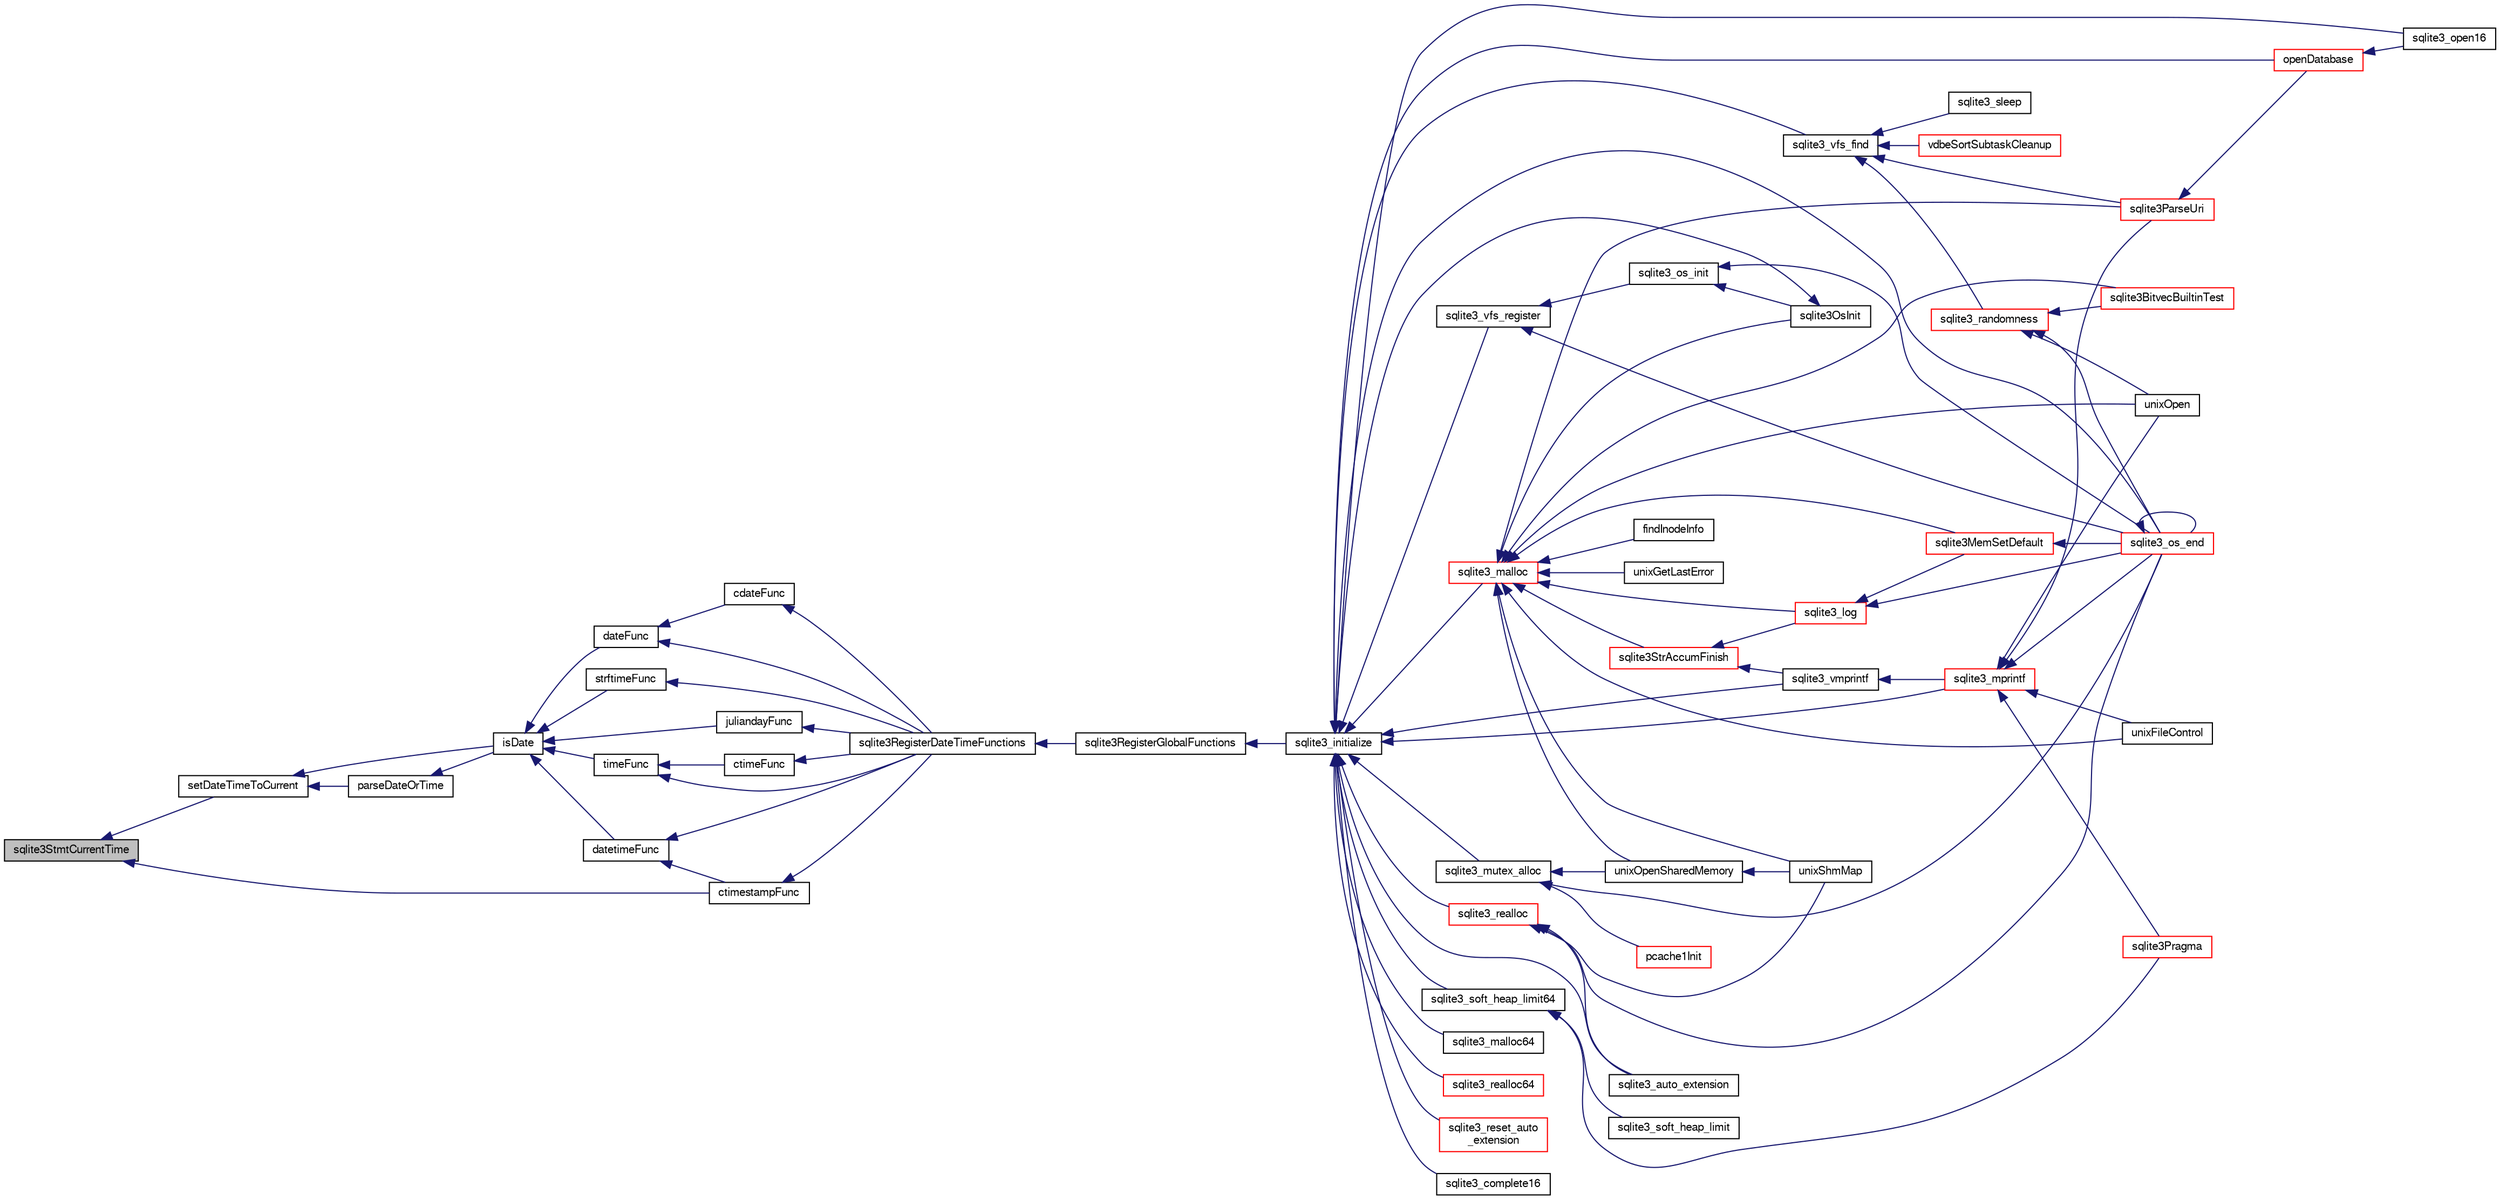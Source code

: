 digraph "sqlite3StmtCurrentTime"
{
  edge [fontname="FreeSans",fontsize="10",labelfontname="FreeSans",labelfontsize="10"];
  node [fontname="FreeSans",fontsize="10",shape=record];
  rankdir="LR";
  Node712790 [label="sqlite3StmtCurrentTime",height=0.2,width=0.4,color="black", fillcolor="grey75", style="filled", fontcolor="black"];
  Node712790 -> Node712791 [dir="back",color="midnightblue",fontsize="10",style="solid",fontname="FreeSans"];
  Node712791 [label="setDateTimeToCurrent",height=0.2,width=0.4,color="black", fillcolor="white", style="filled",URL="$sqlite3_8c.html#a18009d23009369ca192dbbc98f7b9e2e"];
  Node712791 -> Node712792 [dir="back",color="midnightblue",fontsize="10",style="solid",fontname="FreeSans"];
  Node712792 [label="parseDateOrTime",height=0.2,width=0.4,color="black", fillcolor="white", style="filled",URL="$sqlite3_8c.html#a86a0ea000a0479eb6de44cbeb82acef9"];
  Node712792 -> Node712793 [dir="back",color="midnightblue",fontsize="10",style="solid",fontname="FreeSans"];
  Node712793 [label="isDate",height=0.2,width=0.4,color="black", fillcolor="white", style="filled",URL="$sqlite3_8c.html#a88586fabfb5a2ee248ccf6f5dfb90904"];
  Node712793 -> Node712794 [dir="back",color="midnightblue",fontsize="10",style="solid",fontname="FreeSans"];
  Node712794 [label="juliandayFunc",height=0.2,width=0.4,color="black", fillcolor="white", style="filled",URL="$sqlite3_8c.html#ac3eed2d3f72c21bee1e65f9d0f33a263"];
  Node712794 -> Node712795 [dir="back",color="midnightblue",fontsize="10",style="solid",fontname="FreeSans"];
  Node712795 [label="sqlite3RegisterDateTimeFunctions",height=0.2,width=0.4,color="black", fillcolor="white", style="filled",URL="$sqlite3_8c.html#a44405fdf6c4462912007f6602ecc0bb4"];
  Node712795 -> Node712796 [dir="back",color="midnightblue",fontsize="10",style="solid",fontname="FreeSans"];
  Node712796 [label="sqlite3RegisterGlobalFunctions",height=0.2,width=0.4,color="black", fillcolor="white", style="filled",URL="$sqlite3_8c.html#a9f75bd111010f29e1b8d74344473c4ec"];
  Node712796 -> Node712797 [dir="back",color="midnightblue",fontsize="10",style="solid",fontname="FreeSans"];
  Node712797 [label="sqlite3_initialize",height=0.2,width=0.4,color="black", fillcolor="white", style="filled",URL="$sqlite3_8h.html#ab0c0ee2d5d4cf8b28e9572296a8861df"];
  Node712797 -> Node712798 [dir="back",color="midnightblue",fontsize="10",style="solid",fontname="FreeSans"];
  Node712798 [label="sqlite3_vfs_find",height=0.2,width=0.4,color="black", fillcolor="white", style="filled",URL="$sqlite3_8h.html#ac201a26de3dfa1d6deb8069eb8d95627"];
  Node712798 -> Node712799 [dir="back",color="midnightblue",fontsize="10",style="solid",fontname="FreeSans"];
  Node712799 [label="sqlite3_randomness",height=0.2,width=0.4,color="red", fillcolor="white", style="filled",URL="$sqlite3_8h.html#aa452ad88657d4606e137b09c4e9315c7"];
  Node712799 -> Node712803 [dir="back",color="midnightblue",fontsize="10",style="solid",fontname="FreeSans"];
  Node712803 [label="unixOpen",height=0.2,width=0.4,color="black", fillcolor="white", style="filled",URL="$sqlite3_8c.html#a8ed5efc47b6e14f7805cd1bb9b215775"];
  Node712799 -> Node712804 [dir="back",color="midnightblue",fontsize="10",style="solid",fontname="FreeSans"];
  Node712804 [label="sqlite3_os_end",height=0.2,width=0.4,color="red", fillcolor="white", style="filled",URL="$sqlite3_8h.html#a2288c95881ecca13d994e42b6a958906"];
  Node712804 -> Node712804 [dir="back",color="midnightblue",fontsize="10",style="solid",fontname="FreeSans"];
  Node712799 -> Node712806 [dir="back",color="midnightblue",fontsize="10",style="solid",fontname="FreeSans"];
  Node712806 [label="sqlite3BitvecBuiltinTest",height=0.2,width=0.4,color="red", fillcolor="white", style="filled",URL="$sqlite3_8c.html#a9b4e3e921ce1ede6f10a9106c034ff9b"];
  Node712798 -> Node713202 [dir="back",color="midnightblue",fontsize="10",style="solid",fontname="FreeSans"];
  Node713202 [label="vdbeSortSubtaskCleanup",height=0.2,width=0.4,color="red", fillcolor="white", style="filled",URL="$sqlite3_8c.html#abc8ce4c3ef58cc10f5b27642aab32b30"];
  Node712798 -> Node713205 [dir="back",color="midnightblue",fontsize="10",style="solid",fontname="FreeSans"];
  Node713205 [label="sqlite3ParseUri",height=0.2,width=0.4,color="red", fillcolor="white", style="filled",URL="$sqlite3_8c.html#aaa912f29a67460d8b2186c97056e8767"];
  Node713205 -> Node713048 [dir="back",color="midnightblue",fontsize="10",style="solid",fontname="FreeSans"];
  Node713048 [label="openDatabase",height=0.2,width=0.4,color="red", fillcolor="white", style="filled",URL="$sqlite3_8c.html#a6a9c3bc3a64234e863413f41db473758"];
  Node713048 -> Node713051 [dir="back",color="midnightblue",fontsize="10",style="solid",fontname="FreeSans"];
  Node713051 [label="sqlite3_open16",height=0.2,width=0.4,color="black", fillcolor="white", style="filled",URL="$sqlite3_8h.html#adbc401bb96713f32e553db32f6f3ca33"];
  Node712798 -> Node713206 [dir="back",color="midnightblue",fontsize="10",style="solid",fontname="FreeSans"];
  Node713206 [label="sqlite3_sleep",height=0.2,width=0.4,color="black", fillcolor="white", style="filled",URL="$sqlite3_8h.html#ad0c133ddbbecb6433f3c6ebef8966efa"];
  Node712797 -> Node713207 [dir="back",color="midnightblue",fontsize="10",style="solid",fontname="FreeSans"];
  Node713207 [label="sqlite3_vfs_register",height=0.2,width=0.4,color="black", fillcolor="white", style="filled",URL="$sqlite3_8h.html#a7184b289ccd4c4c7200589137d88c4ae"];
  Node713207 -> Node713208 [dir="back",color="midnightblue",fontsize="10",style="solid",fontname="FreeSans"];
  Node713208 [label="sqlite3_os_init",height=0.2,width=0.4,color="black", fillcolor="white", style="filled",URL="$sqlite3_8h.html#acebc2290d00a32d3afe2361f2979038b"];
  Node713208 -> Node713209 [dir="back",color="midnightblue",fontsize="10",style="solid",fontname="FreeSans"];
  Node713209 [label="sqlite3OsInit",height=0.2,width=0.4,color="black", fillcolor="white", style="filled",URL="$sqlite3_8c.html#afeaa886fe1ca086a30fd278b1d069762"];
  Node713209 -> Node712797 [dir="back",color="midnightblue",fontsize="10",style="solid",fontname="FreeSans"];
  Node713208 -> Node712804 [dir="back",color="midnightblue",fontsize="10",style="solid",fontname="FreeSans"];
  Node713207 -> Node712804 [dir="back",color="midnightblue",fontsize="10",style="solid",fontname="FreeSans"];
  Node712797 -> Node713210 [dir="back",color="midnightblue",fontsize="10",style="solid",fontname="FreeSans"];
  Node713210 [label="sqlite3_mutex_alloc",height=0.2,width=0.4,color="black", fillcolor="white", style="filled",URL="$sqlite3_8h.html#aa3f89418cd18e99596435c958b29b650"];
  Node713210 -> Node713211 [dir="back",color="midnightblue",fontsize="10",style="solid",fontname="FreeSans"];
  Node713211 [label="unixOpenSharedMemory",height=0.2,width=0.4,color="black", fillcolor="white", style="filled",URL="$sqlite3_8c.html#a30775afa2e08ca6ddc7853326afed7c7"];
  Node713211 -> Node713212 [dir="back",color="midnightblue",fontsize="10",style="solid",fontname="FreeSans"];
  Node713212 [label="unixShmMap",height=0.2,width=0.4,color="black", fillcolor="white", style="filled",URL="$sqlite3_8c.html#aeaa77f0ab08a4f4ee5f86e8c9727e974"];
  Node713210 -> Node712804 [dir="back",color="midnightblue",fontsize="10",style="solid",fontname="FreeSans"];
  Node713210 -> Node713213 [dir="back",color="midnightblue",fontsize="10",style="solid",fontname="FreeSans"];
  Node713213 [label="pcache1Init",height=0.2,width=0.4,color="red", fillcolor="white", style="filled",URL="$sqlite3_8c.html#a05e9c1daf3dd812db1d769b69b20e069"];
  Node712797 -> Node713283 [dir="back",color="midnightblue",fontsize="10",style="solid",fontname="FreeSans"];
  Node713283 [label="sqlite3_soft_heap_limit64",height=0.2,width=0.4,color="black", fillcolor="white", style="filled",URL="$sqlite3_8h.html#ab37b3a4d1652e3acb2c43d1252e6b852"];
  Node713283 -> Node713284 [dir="back",color="midnightblue",fontsize="10",style="solid",fontname="FreeSans"];
  Node713284 [label="sqlite3_soft_heap_limit",height=0.2,width=0.4,color="black", fillcolor="white", style="filled",URL="$sqlite3_8h.html#a18c3472581de3072201723e798524fdc"];
  Node713283 -> Node712891 [dir="back",color="midnightblue",fontsize="10",style="solid",fontname="FreeSans"];
  Node712891 [label="sqlite3Pragma",height=0.2,width=0.4,color="red", fillcolor="white", style="filled",URL="$sqlite3_8c.html#a111391370f58f8e6a6eca51fd34d62ed"];
  Node712797 -> Node713285 [dir="back",color="midnightblue",fontsize="10",style="solid",fontname="FreeSans"];
  Node713285 [label="sqlite3_malloc",height=0.2,width=0.4,color="red", fillcolor="white", style="filled",URL="$sqlite3_8h.html#a510e31845345737f17d86ce0b2328356"];
  Node713285 -> Node713209 [dir="back",color="midnightblue",fontsize="10",style="solid",fontname="FreeSans"];
  Node713285 -> Node713281 [dir="back",color="midnightblue",fontsize="10",style="solid",fontname="FreeSans"];
  Node713281 [label="sqlite3MemSetDefault",height=0.2,width=0.4,color="red", fillcolor="white", style="filled",URL="$sqlite3_8c.html#a162fbfd727e92c5f8f72625b5ff62549"];
  Node713281 -> Node712804 [dir="back",color="midnightblue",fontsize="10",style="solid",fontname="FreeSans"];
  Node713285 -> Node713286 [dir="back",color="midnightblue",fontsize="10",style="solid",fontname="FreeSans"];
  Node713286 [label="sqlite3StrAccumFinish",height=0.2,width=0.4,color="red", fillcolor="white", style="filled",URL="$sqlite3_8c.html#adb7f26b10ac1b847db6f000ef4c2e2ba"];
  Node713286 -> Node713360 [dir="back",color="midnightblue",fontsize="10",style="solid",fontname="FreeSans"];
  Node713360 [label="sqlite3_vmprintf",height=0.2,width=0.4,color="black", fillcolor="white", style="filled",URL="$sqlite3_8h.html#ac240de67ddf003828f16a6d9dd3fa3ca"];
  Node713360 -> Node713361 [dir="back",color="midnightblue",fontsize="10",style="solid",fontname="FreeSans"];
  Node713361 [label="sqlite3_mprintf",height=0.2,width=0.4,color="red", fillcolor="white", style="filled",URL="$sqlite3_8h.html#a9533933e57f7ccbb48c32041ce3a8862"];
  Node713361 -> Node712802 [dir="back",color="midnightblue",fontsize="10",style="solid",fontname="FreeSans"];
  Node712802 [label="unixFileControl",height=0.2,width=0.4,color="black", fillcolor="white", style="filled",URL="$sqlite3_8c.html#ad71f213fa385cc58f307cefd953c03ae"];
  Node713361 -> Node712803 [dir="back",color="midnightblue",fontsize="10",style="solid",fontname="FreeSans"];
  Node713361 -> Node712804 [dir="back",color="midnightblue",fontsize="10",style="solid",fontname="FreeSans"];
  Node713361 -> Node712891 [dir="back",color="midnightblue",fontsize="10",style="solid",fontname="FreeSans"];
  Node713361 -> Node713205 [dir="back",color="midnightblue",fontsize="10",style="solid",fontname="FreeSans"];
  Node713286 -> Node713468 [dir="back",color="midnightblue",fontsize="10",style="solid",fontname="FreeSans"];
  Node713468 [label="sqlite3_log",height=0.2,width=0.4,color="red", fillcolor="white", style="filled",URL="$sqlite3_8h.html#a298c9699bf9c143662c6b1fec4b2dc3b"];
  Node713468 -> Node713281 [dir="back",color="midnightblue",fontsize="10",style="solid",fontname="FreeSans"];
  Node713468 -> Node712804 [dir="back",color="midnightblue",fontsize="10",style="solid",fontname="FreeSans"];
  Node713285 -> Node713468 [dir="back",color="midnightblue",fontsize="10",style="solid",fontname="FreeSans"];
  Node713285 -> Node713547 [dir="back",color="midnightblue",fontsize="10",style="solid",fontname="FreeSans"];
  Node713547 [label="findInodeInfo",height=0.2,width=0.4,color="black", fillcolor="white", style="filled",URL="$sqlite3_8c.html#ac92c39062e69a79c4a62dfd55242c782"];
  Node713285 -> Node712802 [dir="back",color="midnightblue",fontsize="10",style="solid",fontname="FreeSans"];
  Node713285 -> Node713211 [dir="back",color="midnightblue",fontsize="10",style="solid",fontname="FreeSans"];
  Node713285 -> Node713212 [dir="back",color="midnightblue",fontsize="10",style="solid",fontname="FreeSans"];
  Node713285 -> Node712803 [dir="back",color="midnightblue",fontsize="10",style="solid",fontname="FreeSans"];
  Node713285 -> Node713381 [dir="back",color="midnightblue",fontsize="10",style="solid",fontname="FreeSans"];
  Node713381 [label="unixGetLastError",height=0.2,width=0.4,color="black", fillcolor="white", style="filled",URL="$sqlite3_8c.html#aed1e42f49d74b419c3c85b559dd61240"];
  Node713285 -> Node712806 [dir="back",color="midnightblue",fontsize="10",style="solid",fontname="FreeSans"];
  Node713285 -> Node713205 [dir="back",color="midnightblue",fontsize="10",style="solid",fontname="FreeSans"];
  Node712797 -> Node713550 [dir="back",color="midnightblue",fontsize="10",style="solid",fontname="FreeSans"];
  Node713550 [label="sqlite3_malloc64",height=0.2,width=0.4,color="black", fillcolor="white", style="filled",URL="$sqlite3_8h.html#a12b7ee85e539ea28c130c5c75b96a82a"];
  Node712797 -> Node713551 [dir="back",color="midnightblue",fontsize="10",style="solid",fontname="FreeSans"];
  Node713551 [label="sqlite3_realloc",height=0.2,width=0.4,color="red", fillcolor="white", style="filled",URL="$sqlite3_8h.html#a627f0eeface58024ef47403d8cc76b35"];
  Node713551 -> Node713212 [dir="back",color="midnightblue",fontsize="10",style="solid",fontname="FreeSans"];
  Node713551 -> Node712804 [dir="back",color="midnightblue",fontsize="10",style="solid",fontname="FreeSans"];
  Node713551 -> Node713567 [dir="back",color="midnightblue",fontsize="10",style="solid",fontname="FreeSans"];
  Node713567 [label="sqlite3_auto_extension",height=0.2,width=0.4,color="black", fillcolor="white", style="filled",URL="$sqlite3_8h.html#a85a95b45e94f6bcd52aa39b6acdb36d7"];
  Node712797 -> Node713569 [dir="back",color="midnightblue",fontsize="10",style="solid",fontname="FreeSans"];
  Node713569 [label="sqlite3_realloc64",height=0.2,width=0.4,color="red", fillcolor="white", style="filled",URL="$sqlite3_8h.html#afe88c85e9f864a3fd92941cad197245d"];
  Node712797 -> Node713360 [dir="back",color="midnightblue",fontsize="10",style="solid",fontname="FreeSans"];
  Node712797 -> Node713361 [dir="back",color="midnightblue",fontsize="10",style="solid",fontname="FreeSans"];
  Node712797 -> Node712804 [dir="back",color="midnightblue",fontsize="10",style="solid",fontname="FreeSans"];
  Node712797 -> Node713567 [dir="back",color="midnightblue",fontsize="10",style="solid",fontname="FreeSans"];
  Node712797 -> Node713669 [dir="back",color="midnightblue",fontsize="10",style="solid",fontname="FreeSans"];
  Node713669 [label="sqlite3_reset_auto\l_extension",height=0.2,width=0.4,color="red", fillcolor="white", style="filled",URL="$sqlite3_8h.html#ac33f4064ae6690cada7bdc89e8153ffc"];
  Node712797 -> Node713534 [dir="back",color="midnightblue",fontsize="10",style="solid",fontname="FreeSans"];
  Node713534 [label="sqlite3_complete16",height=0.2,width=0.4,color="black", fillcolor="white", style="filled",URL="$sqlite3_8h.html#a3260341c2ef82787acca48414a1d03a1"];
  Node712797 -> Node713048 [dir="back",color="midnightblue",fontsize="10",style="solid",fontname="FreeSans"];
  Node712797 -> Node713051 [dir="back",color="midnightblue",fontsize="10",style="solid",fontname="FreeSans"];
  Node712793 -> Node713370 [dir="back",color="midnightblue",fontsize="10",style="solid",fontname="FreeSans"];
  Node713370 [label="datetimeFunc",height=0.2,width=0.4,color="black", fillcolor="white", style="filled",URL="$sqlite3_8c.html#a9755493e1c5c377b5ea7078b4029c24a"];
  Node713370 -> Node713371 [dir="back",color="midnightblue",fontsize="10",style="solid",fontname="FreeSans"];
  Node713371 [label="ctimestampFunc",height=0.2,width=0.4,color="black", fillcolor="white", style="filled",URL="$sqlite3_8c.html#af66b08c4ab0dce0ff0c92a61b580f514"];
  Node713371 -> Node712795 [dir="back",color="midnightblue",fontsize="10",style="solid",fontname="FreeSans"];
  Node713370 -> Node712795 [dir="back",color="midnightblue",fontsize="10",style="solid",fontname="FreeSans"];
  Node712793 -> Node713372 [dir="back",color="midnightblue",fontsize="10",style="solid",fontname="FreeSans"];
  Node713372 [label="timeFunc",height=0.2,width=0.4,color="black", fillcolor="white", style="filled",URL="$sqlite3_8c.html#aca881e4cda242c3a8f2256605cbf9e91"];
  Node713372 -> Node713373 [dir="back",color="midnightblue",fontsize="10",style="solid",fontname="FreeSans"];
  Node713373 [label="ctimeFunc",height=0.2,width=0.4,color="black", fillcolor="white", style="filled",URL="$sqlite3_8c.html#ad8e9781533516df5a0705e4b36155290"];
  Node713373 -> Node712795 [dir="back",color="midnightblue",fontsize="10",style="solid",fontname="FreeSans"];
  Node713372 -> Node712795 [dir="back",color="midnightblue",fontsize="10",style="solid",fontname="FreeSans"];
  Node712793 -> Node713374 [dir="back",color="midnightblue",fontsize="10",style="solid",fontname="FreeSans"];
  Node713374 [label="dateFunc",height=0.2,width=0.4,color="black", fillcolor="white", style="filled",URL="$sqlite3_8c.html#a0895a9abec96efb62b3c986a3c14ee32"];
  Node713374 -> Node713375 [dir="back",color="midnightblue",fontsize="10",style="solid",fontname="FreeSans"];
  Node713375 [label="cdateFunc",height=0.2,width=0.4,color="black", fillcolor="white", style="filled",URL="$sqlite3_8c.html#addf6dadca2fea72f90dfa99dbaa3da91"];
  Node713375 -> Node712795 [dir="back",color="midnightblue",fontsize="10",style="solid",fontname="FreeSans"];
  Node713374 -> Node712795 [dir="back",color="midnightblue",fontsize="10",style="solid",fontname="FreeSans"];
  Node712793 -> Node713376 [dir="back",color="midnightblue",fontsize="10",style="solid",fontname="FreeSans"];
  Node713376 [label="strftimeFunc",height=0.2,width=0.4,color="black", fillcolor="white", style="filled",URL="$sqlite3_8c.html#af531defbf93ba3aef96decedeafb344f"];
  Node713376 -> Node712795 [dir="back",color="midnightblue",fontsize="10",style="solid",fontname="FreeSans"];
  Node712791 -> Node712793 [dir="back",color="midnightblue",fontsize="10",style="solid",fontname="FreeSans"];
  Node712790 -> Node713371 [dir="back",color="midnightblue",fontsize="10",style="solid",fontname="FreeSans"];
}
